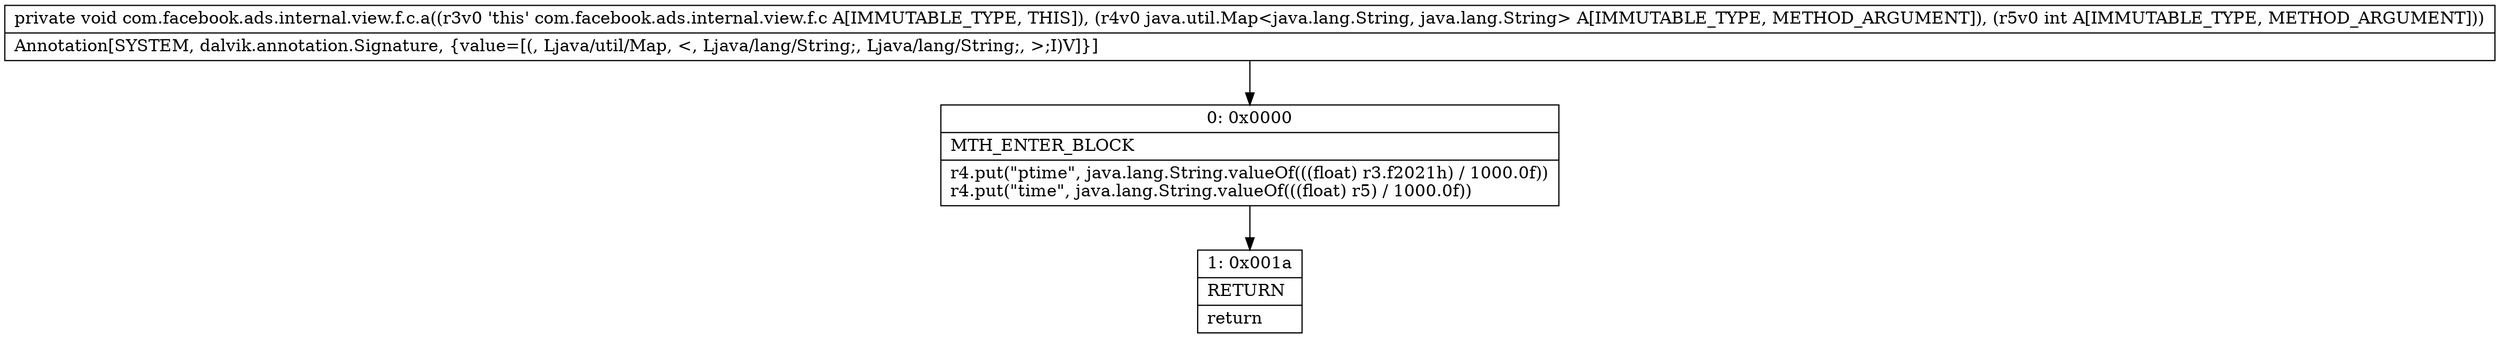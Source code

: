 digraph "CFG forcom.facebook.ads.internal.view.f.c.a(Ljava\/util\/Map;I)V" {
Node_0 [shape=record,label="{0\:\ 0x0000|MTH_ENTER_BLOCK\l|r4.put(\"ptime\", java.lang.String.valueOf(((float) r3.f2021h) \/ 1000.0f))\lr4.put(\"time\", java.lang.String.valueOf(((float) r5) \/ 1000.0f))\l}"];
Node_1 [shape=record,label="{1\:\ 0x001a|RETURN\l|return\l}"];
MethodNode[shape=record,label="{private void com.facebook.ads.internal.view.f.c.a((r3v0 'this' com.facebook.ads.internal.view.f.c A[IMMUTABLE_TYPE, THIS]), (r4v0 java.util.Map\<java.lang.String, java.lang.String\> A[IMMUTABLE_TYPE, METHOD_ARGUMENT]), (r5v0 int A[IMMUTABLE_TYPE, METHOD_ARGUMENT]))  | Annotation[SYSTEM, dalvik.annotation.Signature, \{value=[(, Ljava\/util\/Map, \<, Ljava\/lang\/String;, Ljava\/lang\/String;, \>;I)V]\}]\l}"];
MethodNode -> Node_0;
Node_0 -> Node_1;
}

